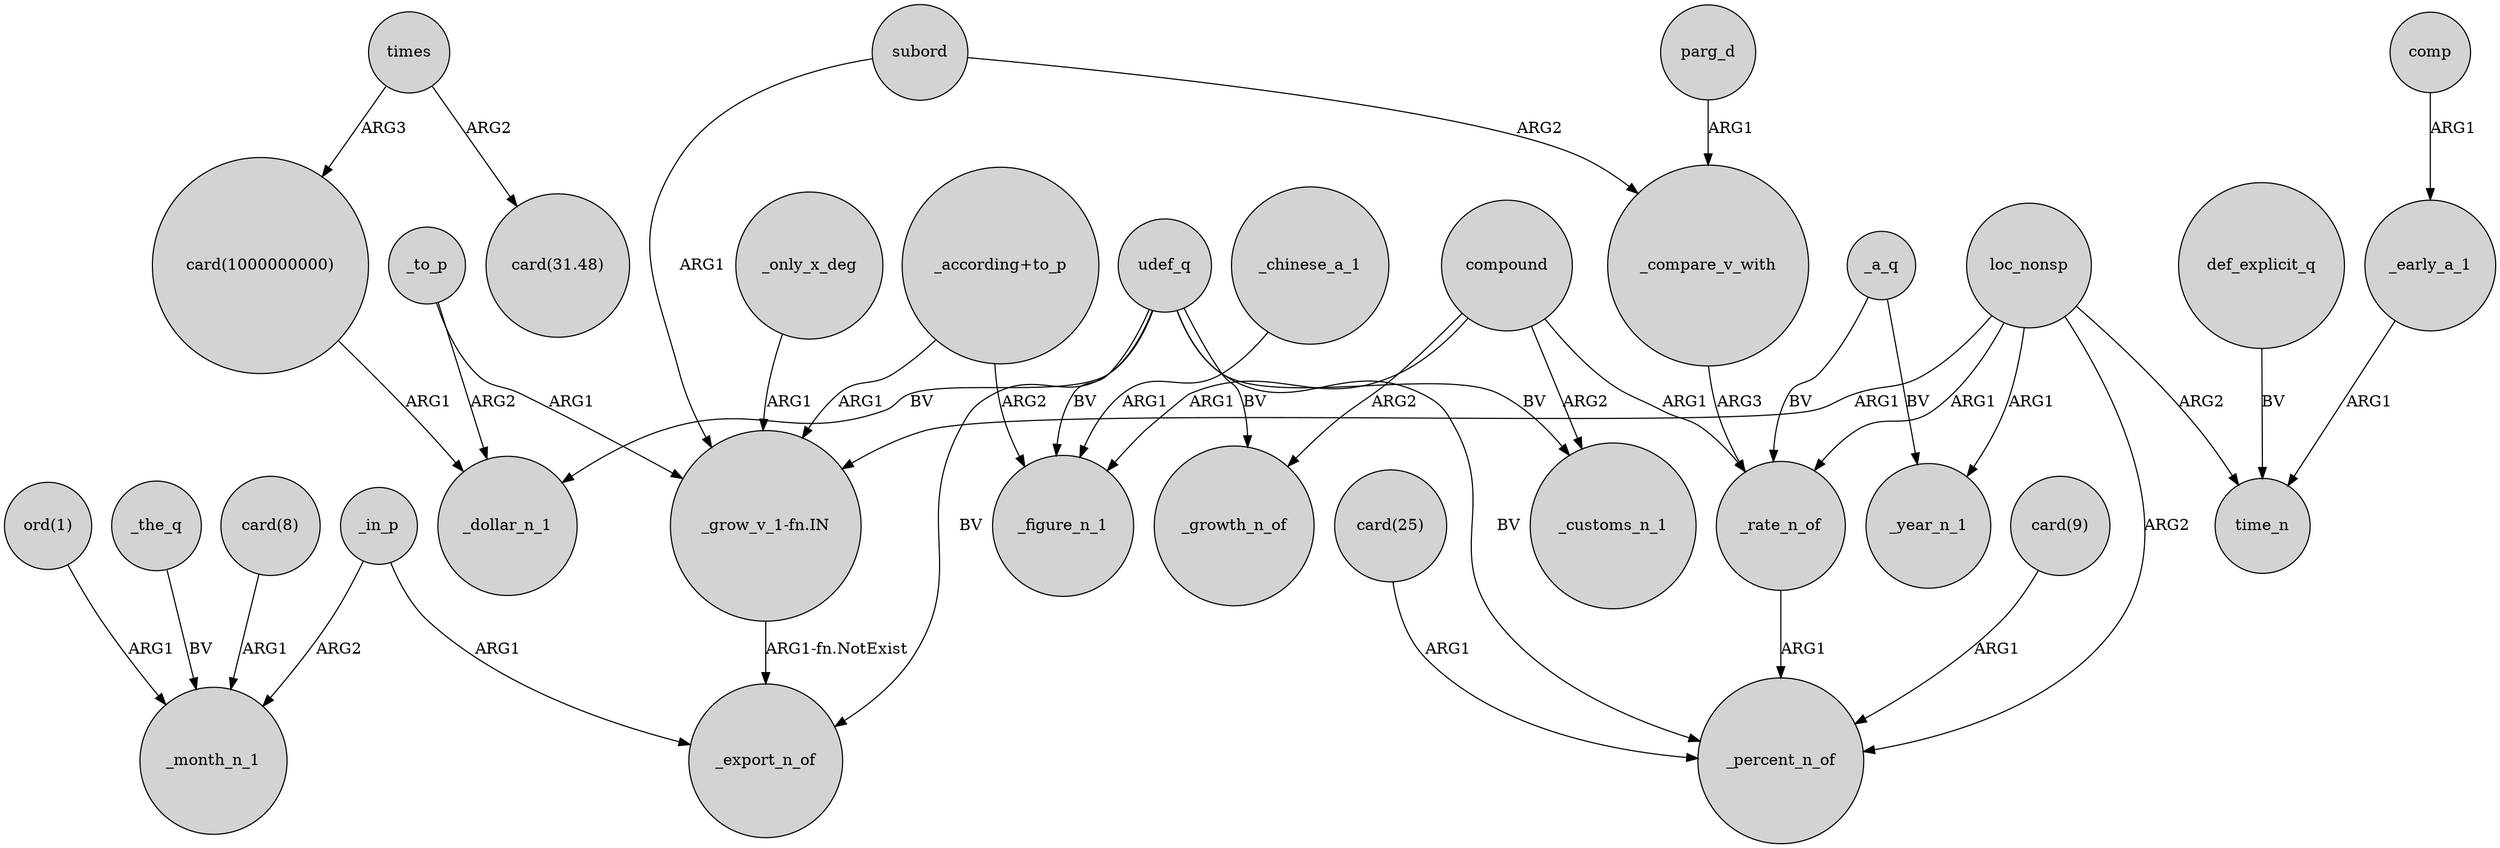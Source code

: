 digraph {
	node [shape=circle style=filled]
	_in_p -> _month_n_1 [label=ARG2]
	"card(9)" -> _percent_n_of [label=ARG1]
	"_grow_v_1-fn.IN" -> _export_n_of [label="ARG1-fn.NotExist"]
	_to_p -> _dollar_n_1 [label=ARG2]
	_rate_n_of -> _percent_n_of [label=ARG1]
	def_explicit_q -> time_n [label=BV]
	"card(25)" -> _percent_n_of [label=ARG1]
	loc_nonsp -> _year_n_1 [label=ARG1]
	subord -> "_grow_v_1-fn.IN" [label=ARG1]
	_chinese_a_1 -> _figure_n_1 [label=ARG1]
	compound -> _rate_n_of [label=ARG1]
	parg_d -> _compare_v_with [label=ARG1]
	_a_q -> _rate_n_of [label=BV]
	compound -> _growth_n_of [label=ARG2]
	loc_nonsp -> _rate_n_of [label=ARG1]
	loc_nonsp -> time_n [label=ARG2]
	times -> "card(1000000000)" [label=ARG3]
	compound -> _customs_n_1 [label=ARG2]
	_in_p -> _export_n_of [label=ARG1]
	_the_q -> _month_n_1 [label=BV]
	"_according+to_p" -> _figure_n_1 [label=ARG2]
	"_according+to_p" -> "_grow_v_1-fn.IN" [label=ARG1]
	loc_nonsp -> _percent_n_of [label=ARG2]
	udef_q -> _customs_n_1 [label=BV]
	"card(8)" -> _month_n_1 [label=ARG1]
	loc_nonsp -> "_grow_v_1-fn.IN" [label=ARG1]
	_to_p -> "_grow_v_1-fn.IN" [label=ARG1]
	_only_x_deg -> "_grow_v_1-fn.IN" [label=ARG1]
	udef_q -> _export_n_of [label=BV]
	udef_q -> _figure_n_1 [label=BV]
	_early_a_1 -> time_n [label=ARG1]
	subord -> _compare_v_with [label=ARG2]
	_a_q -> _year_n_1 [label=BV]
	udef_q -> _percent_n_of [label=BV]
	"ord(1)" -> _month_n_1 [label=ARG1]
	_compare_v_with -> _rate_n_of [label=ARG3]
	"card(1000000000)" -> _dollar_n_1 [label=ARG1]
	times -> "card(31.48)" [label=ARG2]
	udef_q -> _growth_n_of [label=BV]
	comp -> _early_a_1 [label=ARG1]
	udef_q -> _dollar_n_1 [label=BV]
	compound -> _figure_n_1 [label=ARG1]
}
